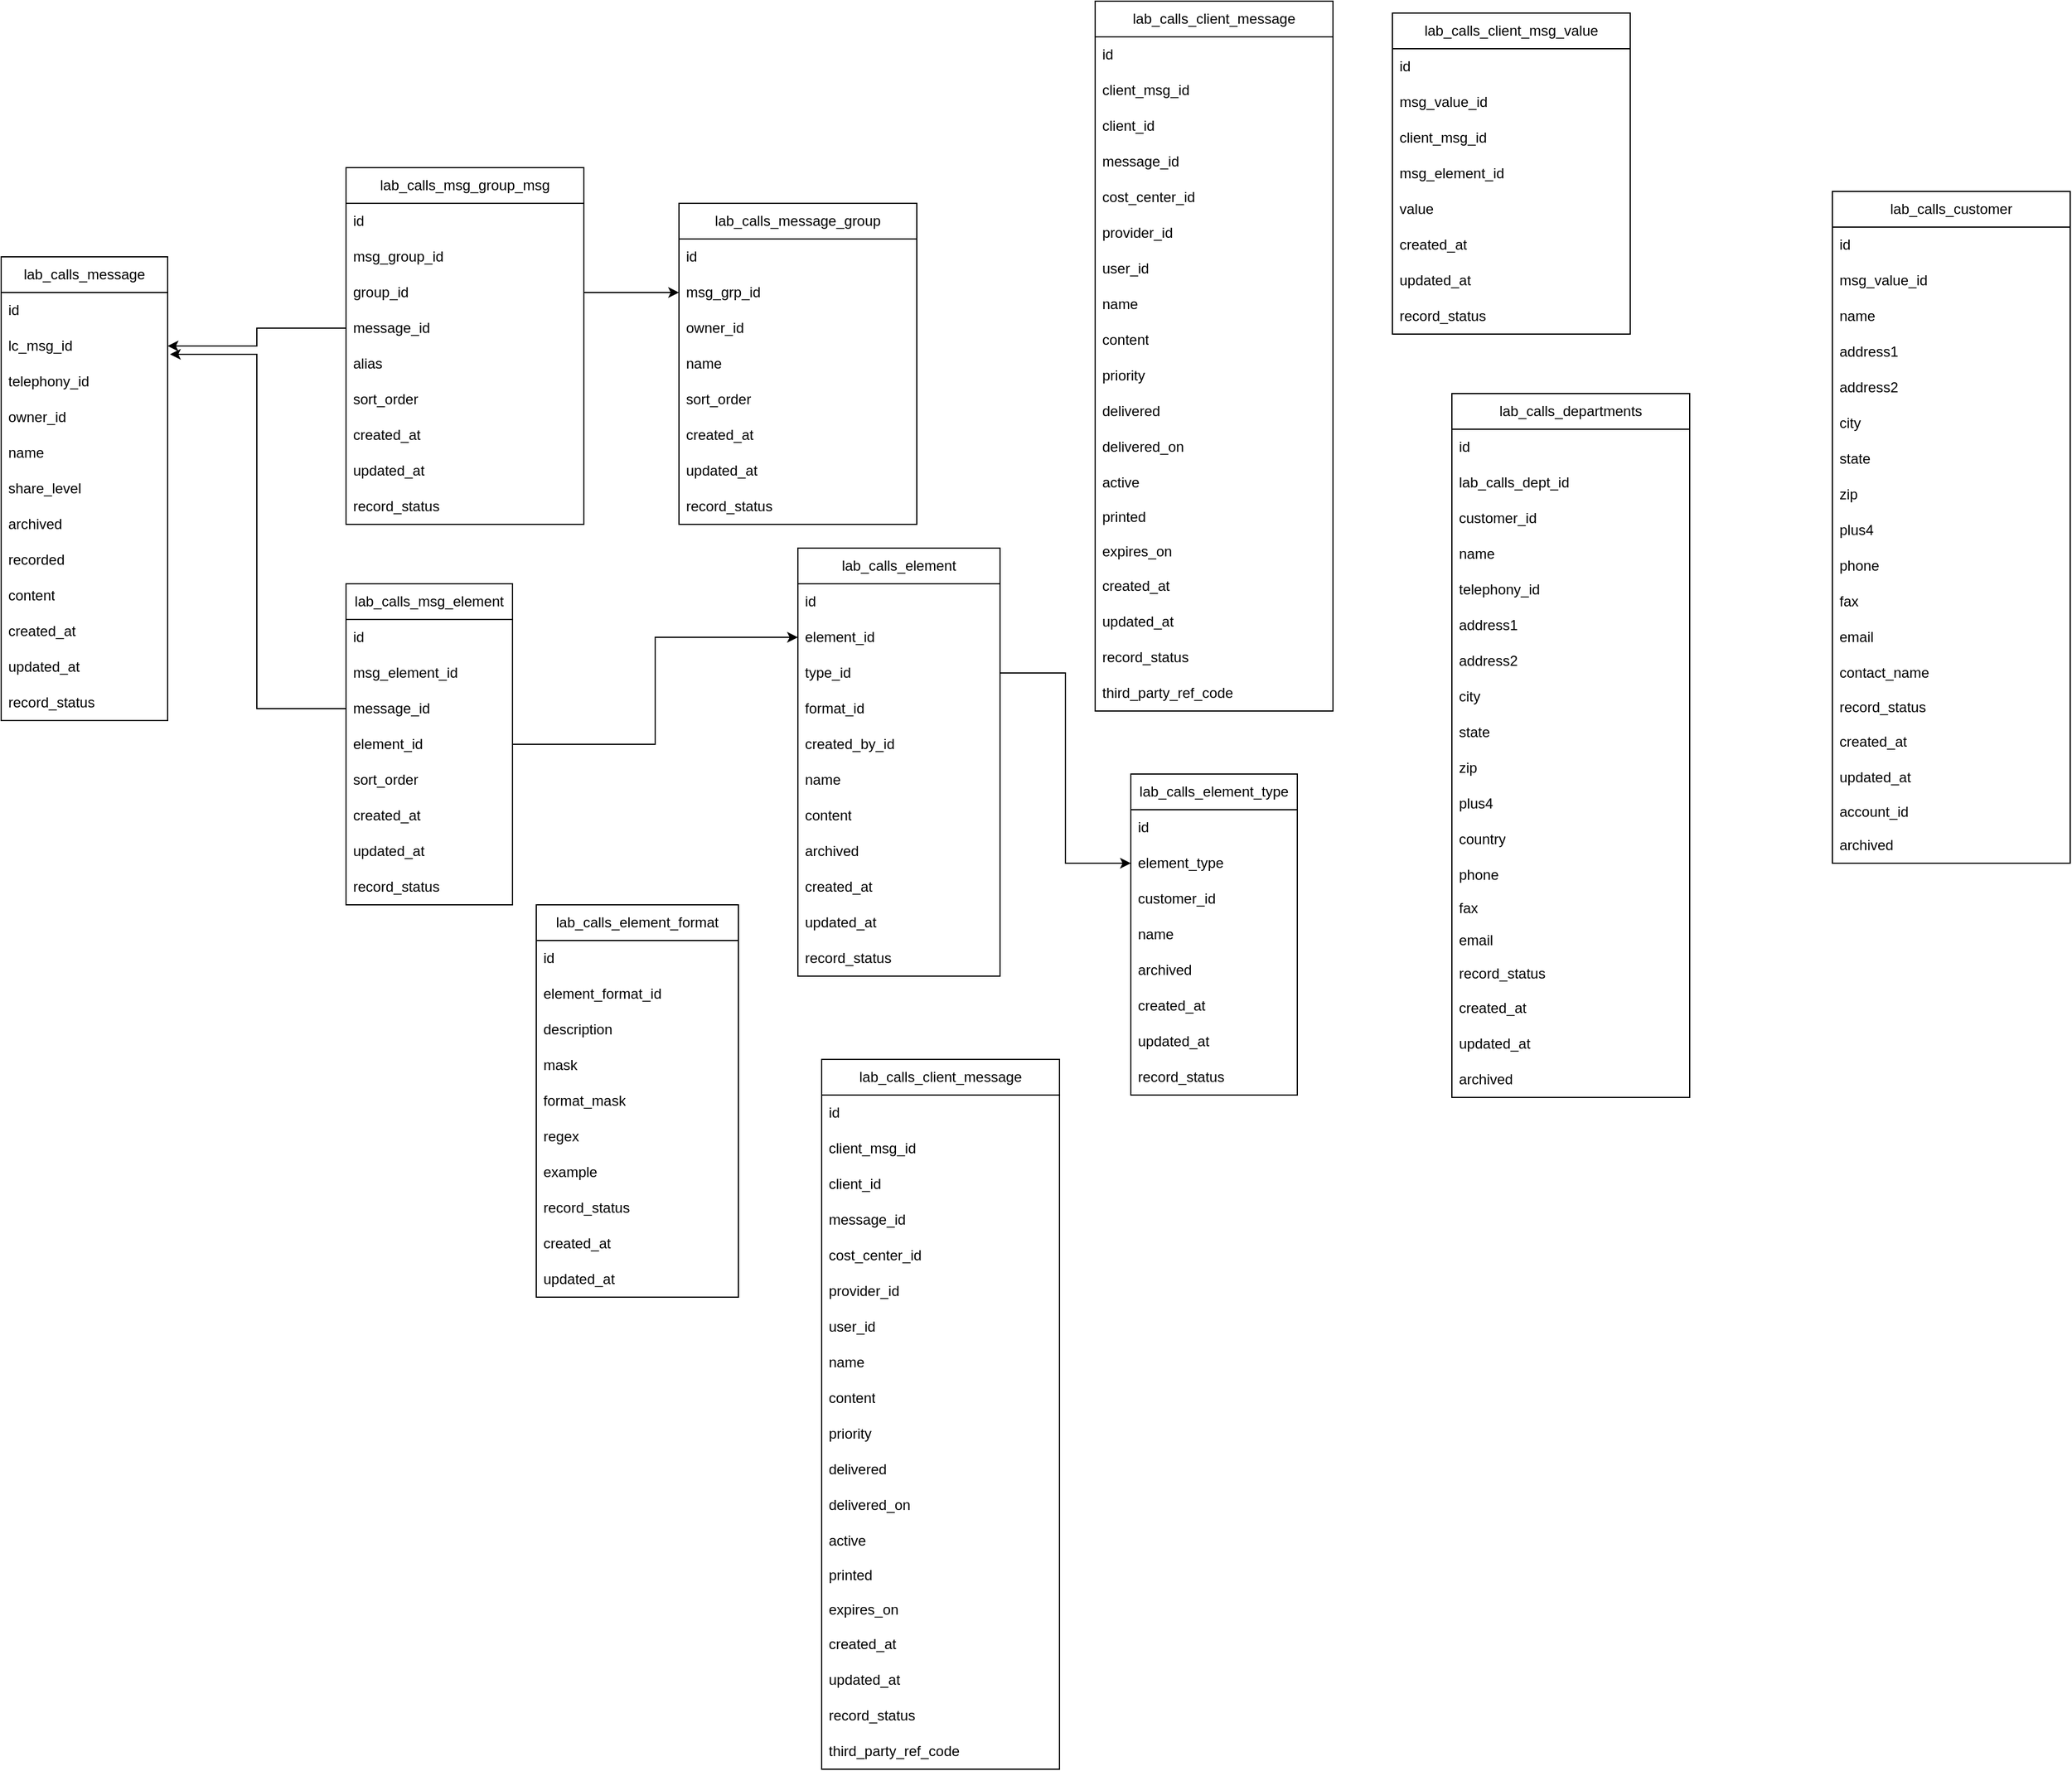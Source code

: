<mxfile version="21.6.5" type="github">
  <diagram name="Page-1" id="hsmpc0lKsztuWJvsMv_W">
    <mxGraphModel dx="1694" dy="2030" grid="1" gridSize="10" guides="1" tooltips="1" connect="1" arrows="1" fold="1" page="1" pageScale="1" pageWidth="827" pageHeight="1169" math="0" shadow="0">
      <root>
        <mxCell id="0" />
        <mxCell id="1" parent="0" />
        <mxCell id="Vf7Zd-dQHtkDnwMWHIAe-5" value="lab_calls_message" style="swimlane;fontStyle=0;childLayout=stackLayout;horizontal=1;startSize=30;horizontalStack=0;resizeParent=1;resizeParentMax=0;resizeLast=0;collapsible=1;marginBottom=0;whiteSpace=wrap;html=1;" parent="1" vertex="1">
          <mxGeometry x="10" y="-215" width="140" height="390" as="geometry" />
        </mxCell>
        <mxCell id="Vf7Zd-dQHtkDnwMWHIAe-6" value="id" style="text;strokeColor=none;fillColor=none;align=left;verticalAlign=middle;spacingLeft=4;spacingRight=4;overflow=hidden;points=[[0,0.5],[1,0.5]];portConstraint=eastwest;rotatable=0;whiteSpace=wrap;html=1;" parent="Vf7Zd-dQHtkDnwMWHIAe-5" vertex="1">
          <mxGeometry y="30" width="140" height="30" as="geometry" />
        </mxCell>
        <mxCell id="Vf7Zd-dQHtkDnwMWHIAe-7" value="lc_msg_id" style="text;strokeColor=none;fillColor=none;align=left;verticalAlign=middle;spacingLeft=4;spacingRight=4;overflow=hidden;points=[[0,0.5],[1,0.5]];portConstraint=eastwest;rotatable=0;whiteSpace=wrap;html=1;" parent="Vf7Zd-dQHtkDnwMWHIAe-5" vertex="1">
          <mxGeometry y="60" width="140" height="30" as="geometry" />
        </mxCell>
        <mxCell id="Vf7Zd-dQHtkDnwMWHIAe-8" value="telephony_id" style="text;strokeColor=none;fillColor=none;align=left;verticalAlign=middle;spacingLeft=4;spacingRight=4;overflow=hidden;points=[[0,0.5],[1,0.5]];portConstraint=eastwest;rotatable=0;whiteSpace=wrap;html=1;" parent="Vf7Zd-dQHtkDnwMWHIAe-5" vertex="1">
          <mxGeometry y="90" width="140" height="30" as="geometry" />
        </mxCell>
        <mxCell id="Vf7Zd-dQHtkDnwMWHIAe-9" value="owner_id" style="text;strokeColor=none;fillColor=none;align=left;verticalAlign=middle;spacingLeft=4;spacingRight=4;overflow=hidden;points=[[0,0.5],[1,0.5]];portConstraint=eastwest;rotatable=0;whiteSpace=wrap;html=1;" parent="Vf7Zd-dQHtkDnwMWHIAe-5" vertex="1">
          <mxGeometry y="120" width="140" height="30" as="geometry" />
        </mxCell>
        <mxCell id="Vf7Zd-dQHtkDnwMWHIAe-10" value="name" style="text;strokeColor=none;fillColor=none;align=left;verticalAlign=middle;spacingLeft=4;spacingRight=4;overflow=hidden;points=[[0,0.5],[1,0.5]];portConstraint=eastwest;rotatable=0;whiteSpace=wrap;html=1;" parent="Vf7Zd-dQHtkDnwMWHIAe-5" vertex="1">
          <mxGeometry y="150" width="140" height="30" as="geometry" />
        </mxCell>
        <mxCell id="Vf7Zd-dQHtkDnwMWHIAe-11" value="share_level" style="text;strokeColor=none;fillColor=none;align=left;verticalAlign=middle;spacingLeft=4;spacingRight=4;overflow=hidden;points=[[0,0.5],[1,0.5]];portConstraint=eastwest;rotatable=0;whiteSpace=wrap;html=1;" parent="Vf7Zd-dQHtkDnwMWHIAe-5" vertex="1">
          <mxGeometry y="180" width="140" height="30" as="geometry" />
        </mxCell>
        <mxCell id="Vf7Zd-dQHtkDnwMWHIAe-19" value="archived" style="text;strokeColor=none;fillColor=none;align=left;verticalAlign=middle;spacingLeft=4;spacingRight=4;overflow=hidden;points=[[0,0.5],[1,0.5]];portConstraint=eastwest;rotatable=0;whiteSpace=wrap;html=1;" parent="Vf7Zd-dQHtkDnwMWHIAe-5" vertex="1">
          <mxGeometry y="210" width="140" height="30" as="geometry" />
        </mxCell>
        <mxCell id="Vf7Zd-dQHtkDnwMWHIAe-20" value="recorded" style="text;strokeColor=none;fillColor=none;align=left;verticalAlign=middle;spacingLeft=4;spacingRight=4;overflow=hidden;points=[[0,0.5],[1,0.5]];portConstraint=eastwest;rotatable=0;whiteSpace=wrap;html=1;" parent="Vf7Zd-dQHtkDnwMWHIAe-5" vertex="1">
          <mxGeometry y="240" width="140" height="30" as="geometry" />
        </mxCell>
        <mxCell id="Vf7Zd-dQHtkDnwMWHIAe-30" value="content" style="text;strokeColor=none;fillColor=none;align=left;verticalAlign=middle;spacingLeft=4;spacingRight=4;overflow=hidden;points=[[0,0.5],[1,0.5]];portConstraint=eastwest;rotatable=0;whiteSpace=wrap;html=1;" parent="Vf7Zd-dQHtkDnwMWHIAe-5" vertex="1">
          <mxGeometry y="270" width="140" height="30" as="geometry" />
        </mxCell>
        <mxCell id="Vf7Zd-dQHtkDnwMWHIAe-41" value="created_at" style="text;strokeColor=none;fillColor=none;align=left;verticalAlign=middle;spacingLeft=4;spacingRight=4;overflow=hidden;points=[[0,0.5],[1,0.5]];portConstraint=eastwest;rotatable=0;whiteSpace=wrap;html=1;" parent="Vf7Zd-dQHtkDnwMWHIAe-5" vertex="1">
          <mxGeometry y="300" width="140" height="30" as="geometry" />
        </mxCell>
        <mxCell id="Vf7Zd-dQHtkDnwMWHIAe-42" value="updated_at" style="text;strokeColor=none;fillColor=none;align=left;verticalAlign=middle;spacingLeft=4;spacingRight=4;overflow=hidden;points=[[0,0.5],[1,0.5]];portConstraint=eastwest;rotatable=0;whiteSpace=wrap;html=1;" parent="Vf7Zd-dQHtkDnwMWHIAe-5" vertex="1">
          <mxGeometry y="330" width="140" height="30" as="geometry" />
        </mxCell>
        <mxCell id="Vf7Zd-dQHtkDnwMWHIAe-43" value="record_status" style="text;strokeColor=none;fillColor=none;align=left;verticalAlign=middle;spacingLeft=4;spacingRight=4;overflow=hidden;points=[[0,0.5],[1,0.5]];portConstraint=eastwest;rotatable=0;whiteSpace=wrap;html=1;" parent="Vf7Zd-dQHtkDnwMWHIAe-5" vertex="1">
          <mxGeometry y="360" width="140" height="30" as="geometry" />
        </mxCell>
        <mxCell id="Vf7Zd-dQHtkDnwMWHIAe-44" value="lab_calls_msg_element" style="swimlane;fontStyle=0;childLayout=stackLayout;horizontal=1;startSize=30;horizontalStack=0;resizeParent=1;resizeParentMax=0;resizeLast=0;collapsible=1;marginBottom=0;whiteSpace=wrap;html=1;" parent="1" vertex="1">
          <mxGeometry x="300" y="60" width="140" height="270" as="geometry" />
        </mxCell>
        <mxCell id="Vf7Zd-dQHtkDnwMWHIAe-45" value="id" style="text;strokeColor=none;fillColor=none;align=left;verticalAlign=middle;spacingLeft=4;spacingRight=4;overflow=hidden;points=[[0,0.5],[1,0.5]];portConstraint=eastwest;rotatable=0;whiteSpace=wrap;html=1;" parent="Vf7Zd-dQHtkDnwMWHIAe-44" vertex="1">
          <mxGeometry y="30" width="140" height="30" as="geometry" />
        </mxCell>
        <mxCell id="Vf7Zd-dQHtkDnwMWHIAe-46" value="msg_element_id" style="text;strokeColor=none;fillColor=none;align=left;verticalAlign=middle;spacingLeft=4;spacingRight=4;overflow=hidden;points=[[0,0.5],[1,0.5]];portConstraint=eastwest;rotatable=0;whiteSpace=wrap;html=1;" parent="Vf7Zd-dQHtkDnwMWHIAe-44" vertex="1">
          <mxGeometry y="60" width="140" height="30" as="geometry" />
        </mxCell>
        <mxCell id="Vf7Zd-dQHtkDnwMWHIAe-47" value="message_id" style="text;strokeColor=none;fillColor=none;align=left;verticalAlign=middle;spacingLeft=4;spacingRight=4;overflow=hidden;points=[[0,0.5],[1,0.5]];portConstraint=eastwest;rotatable=0;whiteSpace=wrap;html=1;" parent="Vf7Zd-dQHtkDnwMWHIAe-44" vertex="1">
          <mxGeometry y="90" width="140" height="30" as="geometry" />
        </mxCell>
        <mxCell id="Vf7Zd-dQHtkDnwMWHIAe-48" value="element_id" style="text;strokeColor=none;fillColor=none;align=left;verticalAlign=middle;spacingLeft=4;spacingRight=4;overflow=hidden;points=[[0,0.5],[1,0.5]];portConstraint=eastwest;rotatable=0;whiteSpace=wrap;html=1;" parent="Vf7Zd-dQHtkDnwMWHIAe-44" vertex="1">
          <mxGeometry y="120" width="140" height="30" as="geometry" />
        </mxCell>
        <mxCell id="Vf7Zd-dQHtkDnwMWHIAe-49" value="sort_order" style="text;strokeColor=none;fillColor=none;align=left;verticalAlign=middle;spacingLeft=4;spacingRight=4;overflow=hidden;points=[[0,0.5],[1,0.5]];portConstraint=eastwest;rotatable=0;whiteSpace=wrap;html=1;" parent="Vf7Zd-dQHtkDnwMWHIAe-44" vertex="1">
          <mxGeometry y="150" width="140" height="30" as="geometry" />
        </mxCell>
        <mxCell id="Vf7Zd-dQHtkDnwMWHIAe-54" value="created_at" style="text;strokeColor=none;fillColor=none;align=left;verticalAlign=middle;spacingLeft=4;spacingRight=4;overflow=hidden;points=[[0,0.5],[1,0.5]];portConstraint=eastwest;rotatable=0;whiteSpace=wrap;html=1;" parent="Vf7Zd-dQHtkDnwMWHIAe-44" vertex="1">
          <mxGeometry y="180" width="140" height="30" as="geometry" />
        </mxCell>
        <mxCell id="Vf7Zd-dQHtkDnwMWHIAe-55" value="updated_at" style="text;strokeColor=none;fillColor=none;align=left;verticalAlign=middle;spacingLeft=4;spacingRight=4;overflow=hidden;points=[[0,0.5],[1,0.5]];portConstraint=eastwest;rotatable=0;whiteSpace=wrap;html=1;" parent="Vf7Zd-dQHtkDnwMWHIAe-44" vertex="1">
          <mxGeometry y="210" width="140" height="30" as="geometry" />
        </mxCell>
        <mxCell id="Vf7Zd-dQHtkDnwMWHIAe-56" value="record_status" style="text;strokeColor=none;fillColor=none;align=left;verticalAlign=middle;spacingLeft=4;spacingRight=4;overflow=hidden;points=[[0,0.5],[1,0.5]];portConstraint=eastwest;rotatable=0;whiteSpace=wrap;html=1;" parent="Vf7Zd-dQHtkDnwMWHIAe-44" vertex="1">
          <mxGeometry y="240" width="140" height="30" as="geometry" />
        </mxCell>
        <mxCell id="Vf7Zd-dQHtkDnwMWHIAe-57" value="lab_calls_element" style="swimlane;fontStyle=0;childLayout=stackLayout;horizontal=1;startSize=30;horizontalStack=0;resizeParent=1;resizeParentMax=0;resizeLast=0;collapsible=1;marginBottom=0;whiteSpace=wrap;html=1;" parent="1" vertex="1">
          <mxGeometry x="680" y="30" width="170" height="360" as="geometry" />
        </mxCell>
        <mxCell id="Vf7Zd-dQHtkDnwMWHIAe-58" value="id" style="text;strokeColor=none;fillColor=none;align=left;verticalAlign=middle;spacingLeft=4;spacingRight=4;overflow=hidden;points=[[0,0.5],[1,0.5]];portConstraint=eastwest;rotatable=0;whiteSpace=wrap;html=1;" parent="Vf7Zd-dQHtkDnwMWHIAe-57" vertex="1">
          <mxGeometry y="30" width="170" height="30" as="geometry" />
        </mxCell>
        <mxCell id="Vf7Zd-dQHtkDnwMWHIAe-59" value="element_id" style="text;strokeColor=none;fillColor=none;align=left;verticalAlign=middle;spacingLeft=4;spacingRight=4;overflow=hidden;points=[[0,0.5],[1,0.5]];portConstraint=eastwest;rotatable=0;whiteSpace=wrap;html=1;" parent="Vf7Zd-dQHtkDnwMWHIAe-57" vertex="1">
          <mxGeometry y="60" width="170" height="30" as="geometry" />
        </mxCell>
        <mxCell id="Vf7Zd-dQHtkDnwMWHIAe-60" value="type_id" style="text;strokeColor=none;fillColor=none;align=left;verticalAlign=middle;spacingLeft=4;spacingRight=4;overflow=hidden;points=[[0,0.5],[1,0.5]];portConstraint=eastwest;rotatable=0;whiteSpace=wrap;html=1;" parent="Vf7Zd-dQHtkDnwMWHIAe-57" vertex="1">
          <mxGeometry y="90" width="170" height="30" as="geometry" />
        </mxCell>
        <mxCell id="Vf7Zd-dQHtkDnwMWHIAe-61" value="format_id" style="text;strokeColor=none;fillColor=none;align=left;verticalAlign=middle;spacingLeft=4;spacingRight=4;overflow=hidden;points=[[0,0.5],[1,0.5]];portConstraint=eastwest;rotatable=0;whiteSpace=wrap;html=1;" parent="Vf7Zd-dQHtkDnwMWHIAe-57" vertex="1">
          <mxGeometry y="120" width="170" height="30" as="geometry" />
        </mxCell>
        <mxCell id="Vf7Zd-dQHtkDnwMWHIAe-62" value="created_by_id" style="text;strokeColor=none;fillColor=none;align=left;verticalAlign=middle;spacingLeft=4;spacingRight=4;overflow=hidden;points=[[0,0.5],[1,0.5]];portConstraint=eastwest;rotatable=0;whiteSpace=wrap;html=1;" parent="Vf7Zd-dQHtkDnwMWHIAe-57" vertex="1">
          <mxGeometry y="150" width="170" height="30" as="geometry" />
        </mxCell>
        <mxCell id="Vf7Zd-dQHtkDnwMWHIAe-63" value="name" style="text;strokeColor=none;fillColor=none;align=left;verticalAlign=middle;spacingLeft=4;spacingRight=4;overflow=hidden;points=[[0,0.5],[1,0.5]];portConstraint=eastwest;rotatable=0;whiteSpace=wrap;html=1;" parent="Vf7Zd-dQHtkDnwMWHIAe-57" vertex="1">
          <mxGeometry y="180" width="170" height="30" as="geometry" />
        </mxCell>
        <mxCell id="Vf7Zd-dQHtkDnwMWHIAe-66" value="content" style="text;strokeColor=none;fillColor=none;align=left;verticalAlign=middle;spacingLeft=4;spacingRight=4;overflow=hidden;points=[[0,0.5],[1,0.5]];portConstraint=eastwest;rotatable=0;whiteSpace=wrap;html=1;" parent="Vf7Zd-dQHtkDnwMWHIAe-57" vertex="1">
          <mxGeometry y="210" width="170" height="30" as="geometry" />
        </mxCell>
        <mxCell id="Vf7Zd-dQHtkDnwMWHIAe-71" value="archived" style="text;strokeColor=none;fillColor=none;align=left;verticalAlign=middle;spacingLeft=4;spacingRight=4;overflow=hidden;points=[[0,0.5],[1,0.5]];portConstraint=eastwest;rotatable=0;whiteSpace=wrap;html=1;" parent="Vf7Zd-dQHtkDnwMWHIAe-57" vertex="1">
          <mxGeometry y="240" width="170" height="30" as="geometry" />
        </mxCell>
        <mxCell id="Vf7Zd-dQHtkDnwMWHIAe-67" value="created_at" style="text;strokeColor=none;fillColor=none;align=left;verticalAlign=middle;spacingLeft=4;spacingRight=4;overflow=hidden;points=[[0,0.5],[1,0.5]];portConstraint=eastwest;rotatable=0;whiteSpace=wrap;html=1;" parent="Vf7Zd-dQHtkDnwMWHIAe-57" vertex="1">
          <mxGeometry y="270" width="170" height="30" as="geometry" />
        </mxCell>
        <mxCell id="Vf7Zd-dQHtkDnwMWHIAe-68" value="updated_at" style="text;strokeColor=none;fillColor=none;align=left;verticalAlign=middle;spacingLeft=4;spacingRight=4;overflow=hidden;points=[[0,0.5],[1,0.5]];portConstraint=eastwest;rotatable=0;whiteSpace=wrap;html=1;" parent="Vf7Zd-dQHtkDnwMWHIAe-57" vertex="1">
          <mxGeometry y="300" width="170" height="30" as="geometry" />
        </mxCell>
        <mxCell id="Vf7Zd-dQHtkDnwMWHIAe-69" value="record_status" style="text;strokeColor=none;fillColor=none;align=left;verticalAlign=middle;spacingLeft=4;spacingRight=4;overflow=hidden;points=[[0,0.5],[1,0.5]];portConstraint=eastwest;rotatable=0;whiteSpace=wrap;html=1;" parent="Vf7Zd-dQHtkDnwMWHIAe-57" vertex="1">
          <mxGeometry y="330" width="170" height="30" as="geometry" />
        </mxCell>
        <mxCell id="Vf7Zd-dQHtkDnwMWHIAe-72" value="lab_calls_message_group" style="swimlane;fontStyle=0;childLayout=stackLayout;horizontal=1;startSize=30;horizontalStack=0;resizeParent=1;resizeParentMax=0;resizeLast=0;collapsible=1;marginBottom=0;whiteSpace=wrap;html=1;" parent="1" vertex="1">
          <mxGeometry x="580" y="-260" width="200" height="270" as="geometry" />
        </mxCell>
        <mxCell id="Vf7Zd-dQHtkDnwMWHIAe-73" value="id" style="text;strokeColor=none;fillColor=none;align=left;verticalAlign=middle;spacingLeft=4;spacingRight=4;overflow=hidden;points=[[0,0.5],[1,0.5]];portConstraint=eastwest;rotatable=0;whiteSpace=wrap;html=1;" parent="Vf7Zd-dQHtkDnwMWHIAe-72" vertex="1">
          <mxGeometry y="30" width="200" height="30" as="geometry" />
        </mxCell>
        <mxCell id="Vf7Zd-dQHtkDnwMWHIAe-74" value="msg_grp_id" style="text;strokeColor=none;fillColor=none;align=left;verticalAlign=middle;spacingLeft=4;spacingRight=4;overflow=hidden;points=[[0,0.5],[1,0.5]];portConstraint=eastwest;rotatable=0;whiteSpace=wrap;html=1;" parent="Vf7Zd-dQHtkDnwMWHIAe-72" vertex="1">
          <mxGeometry y="60" width="200" height="30" as="geometry" />
        </mxCell>
        <mxCell id="Vf7Zd-dQHtkDnwMWHIAe-75" value="owner_id" style="text;strokeColor=none;fillColor=none;align=left;verticalAlign=middle;spacingLeft=4;spacingRight=4;overflow=hidden;points=[[0,0.5],[1,0.5]];portConstraint=eastwest;rotatable=0;whiteSpace=wrap;html=1;" parent="Vf7Zd-dQHtkDnwMWHIAe-72" vertex="1">
          <mxGeometry y="90" width="200" height="30" as="geometry" />
        </mxCell>
        <mxCell id="Vf7Zd-dQHtkDnwMWHIAe-76" value="name" style="text;strokeColor=none;fillColor=none;align=left;verticalAlign=middle;spacingLeft=4;spacingRight=4;overflow=hidden;points=[[0,0.5],[1,0.5]];portConstraint=eastwest;rotatable=0;whiteSpace=wrap;html=1;" parent="Vf7Zd-dQHtkDnwMWHIAe-72" vertex="1">
          <mxGeometry y="120" width="200" height="30" as="geometry" />
        </mxCell>
        <mxCell id="Vf7Zd-dQHtkDnwMWHIAe-77" value="sort_order" style="text;strokeColor=none;fillColor=none;align=left;verticalAlign=middle;spacingLeft=4;spacingRight=4;overflow=hidden;points=[[0,0.5],[1,0.5]];portConstraint=eastwest;rotatable=0;whiteSpace=wrap;html=1;" parent="Vf7Zd-dQHtkDnwMWHIAe-72" vertex="1">
          <mxGeometry y="150" width="200" height="30" as="geometry" />
        </mxCell>
        <mxCell id="Vf7Zd-dQHtkDnwMWHIAe-78" value="created_at" style="text;strokeColor=none;fillColor=none;align=left;verticalAlign=middle;spacingLeft=4;spacingRight=4;overflow=hidden;points=[[0,0.5],[1,0.5]];portConstraint=eastwest;rotatable=0;whiteSpace=wrap;html=1;" parent="Vf7Zd-dQHtkDnwMWHIAe-72" vertex="1">
          <mxGeometry y="180" width="200" height="30" as="geometry" />
        </mxCell>
        <mxCell id="Vf7Zd-dQHtkDnwMWHIAe-79" value="updated_at" style="text;strokeColor=none;fillColor=none;align=left;verticalAlign=middle;spacingLeft=4;spacingRight=4;overflow=hidden;points=[[0,0.5],[1,0.5]];portConstraint=eastwest;rotatable=0;whiteSpace=wrap;html=1;" parent="Vf7Zd-dQHtkDnwMWHIAe-72" vertex="1">
          <mxGeometry y="210" width="200" height="30" as="geometry" />
        </mxCell>
        <mxCell id="Vf7Zd-dQHtkDnwMWHIAe-80" value="record_status" style="text;strokeColor=none;fillColor=none;align=left;verticalAlign=middle;spacingLeft=4;spacingRight=4;overflow=hidden;points=[[0,0.5],[1,0.5]];portConstraint=eastwest;rotatable=0;whiteSpace=wrap;html=1;" parent="Vf7Zd-dQHtkDnwMWHIAe-72" vertex="1">
          <mxGeometry y="240" width="200" height="30" as="geometry" />
        </mxCell>
        <mxCell id="Vf7Zd-dQHtkDnwMWHIAe-81" value="&lt;div&gt;lab_calls_msg_group_msg&lt;/div&gt;" style="swimlane;fontStyle=0;childLayout=stackLayout;horizontal=1;startSize=30;horizontalStack=0;resizeParent=1;resizeParentMax=0;resizeLast=0;collapsible=1;marginBottom=0;whiteSpace=wrap;html=1;" parent="1" vertex="1">
          <mxGeometry x="300" y="-290" width="200" height="300" as="geometry" />
        </mxCell>
        <mxCell id="Vf7Zd-dQHtkDnwMWHIAe-82" value="id" style="text;strokeColor=none;fillColor=none;align=left;verticalAlign=middle;spacingLeft=4;spacingRight=4;overflow=hidden;points=[[0,0.5],[1,0.5]];portConstraint=eastwest;rotatable=0;whiteSpace=wrap;html=1;" parent="Vf7Zd-dQHtkDnwMWHIAe-81" vertex="1">
          <mxGeometry y="30" width="200" height="30" as="geometry" />
        </mxCell>
        <mxCell id="Vf7Zd-dQHtkDnwMWHIAe-83" value="msg_group_id" style="text;strokeColor=none;fillColor=none;align=left;verticalAlign=middle;spacingLeft=4;spacingRight=4;overflow=hidden;points=[[0,0.5],[1,0.5]];portConstraint=eastwest;rotatable=0;whiteSpace=wrap;html=1;" parent="Vf7Zd-dQHtkDnwMWHIAe-81" vertex="1">
          <mxGeometry y="60" width="200" height="30" as="geometry" />
        </mxCell>
        <mxCell id="Vf7Zd-dQHtkDnwMWHIAe-84" value="group_id" style="text;strokeColor=none;fillColor=none;align=left;verticalAlign=middle;spacingLeft=4;spacingRight=4;overflow=hidden;points=[[0,0.5],[1,0.5]];portConstraint=eastwest;rotatable=0;whiteSpace=wrap;html=1;" parent="Vf7Zd-dQHtkDnwMWHIAe-81" vertex="1">
          <mxGeometry y="90" width="200" height="30" as="geometry" />
        </mxCell>
        <mxCell id="Vf7Zd-dQHtkDnwMWHIAe-85" value="message_id" style="text;strokeColor=none;fillColor=none;align=left;verticalAlign=middle;spacingLeft=4;spacingRight=4;overflow=hidden;points=[[0,0.5],[1,0.5]];portConstraint=eastwest;rotatable=0;whiteSpace=wrap;html=1;" parent="Vf7Zd-dQHtkDnwMWHIAe-81" vertex="1">
          <mxGeometry y="120" width="200" height="30" as="geometry" />
        </mxCell>
        <mxCell id="Vf7Zd-dQHtkDnwMWHIAe-86" value="alias" style="text;strokeColor=none;fillColor=none;align=left;verticalAlign=middle;spacingLeft=4;spacingRight=4;overflow=hidden;points=[[0,0.5],[1,0.5]];portConstraint=eastwest;rotatable=0;whiteSpace=wrap;html=1;" parent="Vf7Zd-dQHtkDnwMWHIAe-81" vertex="1">
          <mxGeometry y="150" width="200" height="30" as="geometry" />
        </mxCell>
        <mxCell id="Vf7Zd-dQHtkDnwMWHIAe-90" value="sort_order" style="text;strokeColor=none;fillColor=none;align=left;verticalAlign=middle;spacingLeft=4;spacingRight=4;overflow=hidden;points=[[0,0.5],[1,0.5]];portConstraint=eastwest;rotatable=0;whiteSpace=wrap;html=1;" parent="Vf7Zd-dQHtkDnwMWHIAe-81" vertex="1">
          <mxGeometry y="180" width="200" height="30" as="geometry" />
        </mxCell>
        <mxCell id="Vf7Zd-dQHtkDnwMWHIAe-87" value="created_at" style="text;strokeColor=none;fillColor=none;align=left;verticalAlign=middle;spacingLeft=4;spacingRight=4;overflow=hidden;points=[[0,0.5],[1,0.5]];portConstraint=eastwest;rotatable=0;whiteSpace=wrap;html=1;" parent="Vf7Zd-dQHtkDnwMWHIAe-81" vertex="1">
          <mxGeometry y="210" width="200" height="30" as="geometry" />
        </mxCell>
        <mxCell id="Vf7Zd-dQHtkDnwMWHIAe-88" value="updated_at" style="text;strokeColor=none;fillColor=none;align=left;verticalAlign=middle;spacingLeft=4;spacingRight=4;overflow=hidden;points=[[0,0.5],[1,0.5]];portConstraint=eastwest;rotatable=0;whiteSpace=wrap;html=1;" parent="Vf7Zd-dQHtkDnwMWHIAe-81" vertex="1">
          <mxGeometry y="240" width="200" height="30" as="geometry" />
        </mxCell>
        <mxCell id="Vf7Zd-dQHtkDnwMWHIAe-89" value="record_status" style="text;strokeColor=none;fillColor=none;align=left;verticalAlign=middle;spacingLeft=4;spacingRight=4;overflow=hidden;points=[[0,0.5],[1,0.5]];portConstraint=eastwest;rotatable=0;whiteSpace=wrap;html=1;" parent="Vf7Zd-dQHtkDnwMWHIAe-81" vertex="1">
          <mxGeometry y="270" width="200" height="30" as="geometry" />
        </mxCell>
        <mxCell id="Vf7Zd-dQHtkDnwMWHIAe-100" style="edgeStyle=orthogonalEdgeStyle;rounded=0;orthogonalLoop=1;jettySize=auto;html=1;exitX=0;exitY=0.5;exitDx=0;exitDy=0;entryX=1;entryY=0.5;entryDx=0;entryDy=0;" parent="1" source="Vf7Zd-dQHtkDnwMWHIAe-85" target="Vf7Zd-dQHtkDnwMWHIAe-7" edge="1">
          <mxGeometry relative="1" as="geometry" />
        </mxCell>
        <mxCell id="Vf7Zd-dQHtkDnwMWHIAe-103" style="edgeStyle=orthogonalEdgeStyle;rounded=0;orthogonalLoop=1;jettySize=auto;html=1;entryX=1.014;entryY=0.733;entryDx=0;entryDy=0;entryPerimeter=0;" parent="1" source="Vf7Zd-dQHtkDnwMWHIAe-47" target="Vf7Zd-dQHtkDnwMWHIAe-7" edge="1">
          <mxGeometry relative="1" as="geometry" />
        </mxCell>
        <mxCell id="Vf7Zd-dQHtkDnwMWHIAe-104" style="edgeStyle=orthogonalEdgeStyle;rounded=0;orthogonalLoop=1;jettySize=auto;html=1;entryX=0;entryY=0.5;entryDx=0;entryDy=0;" parent="1" source="Vf7Zd-dQHtkDnwMWHIAe-48" target="Vf7Zd-dQHtkDnwMWHIAe-59" edge="1">
          <mxGeometry relative="1" as="geometry" />
        </mxCell>
        <mxCell id="Vf7Zd-dQHtkDnwMWHIAe-106" style="edgeStyle=orthogonalEdgeStyle;rounded=0;orthogonalLoop=1;jettySize=auto;html=1;exitX=1;exitY=0.5;exitDx=0;exitDy=0;entryX=0;entryY=0.5;entryDx=0;entryDy=0;" parent="1" source="Vf7Zd-dQHtkDnwMWHIAe-84" target="Vf7Zd-dQHtkDnwMWHIAe-74" edge="1">
          <mxGeometry relative="1" as="geometry" />
        </mxCell>
        <mxCell id="Vf7Zd-dQHtkDnwMWHIAe-107" value="lab_calls_element_type" style="swimlane;fontStyle=0;childLayout=stackLayout;horizontal=1;startSize=30;horizontalStack=0;resizeParent=1;resizeParentMax=0;resizeLast=0;collapsible=1;marginBottom=0;whiteSpace=wrap;html=1;" parent="1" vertex="1">
          <mxGeometry x="960" y="220" width="140" height="270" as="geometry" />
        </mxCell>
        <mxCell id="Vf7Zd-dQHtkDnwMWHIAe-108" value="id" style="text;strokeColor=none;fillColor=none;align=left;verticalAlign=middle;spacingLeft=4;spacingRight=4;overflow=hidden;points=[[0,0.5],[1,0.5]];portConstraint=eastwest;rotatable=0;whiteSpace=wrap;html=1;" parent="Vf7Zd-dQHtkDnwMWHIAe-107" vertex="1">
          <mxGeometry y="30" width="140" height="30" as="geometry" />
        </mxCell>
        <mxCell id="Vf7Zd-dQHtkDnwMWHIAe-109" value="&lt;div&gt;element_type&lt;/div&gt;" style="text;strokeColor=none;fillColor=none;align=left;verticalAlign=middle;spacingLeft=4;spacingRight=4;overflow=hidden;points=[[0,0.5],[1,0.5]];portConstraint=eastwest;rotatable=0;whiteSpace=wrap;html=1;" parent="Vf7Zd-dQHtkDnwMWHIAe-107" vertex="1">
          <mxGeometry y="60" width="140" height="30" as="geometry" />
        </mxCell>
        <mxCell id="Vf7Zd-dQHtkDnwMWHIAe-110" value="customer_id" style="text;strokeColor=none;fillColor=none;align=left;verticalAlign=middle;spacingLeft=4;spacingRight=4;overflow=hidden;points=[[0,0.5],[1,0.5]];portConstraint=eastwest;rotatable=0;whiteSpace=wrap;html=1;" parent="Vf7Zd-dQHtkDnwMWHIAe-107" vertex="1">
          <mxGeometry y="90" width="140" height="30" as="geometry" />
        </mxCell>
        <mxCell id="Vf7Zd-dQHtkDnwMWHIAe-111" value="name" style="text;strokeColor=none;fillColor=none;align=left;verticalAlign=middle;spacingLeft=4;spacingRight=4;overflow=hidden;points=[[0,0.5],[1,0.5]];portConstraint=eastwest;rotatable=0;whiteSpace=wrap;html=1;" parent="Vf7Zd-dQHtkDnwMWHIAe-107" vertex="1">
          <mxGeometry y="120" width="140" height="30" as="geometry" />
        </mxCell>
        <mxCell id="Vf7Zd-dQHtkDnwMWHIAe-112" value="archived" style="text;strokeColor=none;fillColor=none;align=left;verticalAlign=middle;spacingLeft=4;spacingRight=4;overflow=hidden;points=[[0,0.5],[1,0.5]];portConstraint=eastwest;rotatable=0;whiteSpace=wrap;html=1;" parent="Vf7Zd-dQHtkDnwMWHIAe-107" vertex="1">
          <mxGeometry y="150" width="140" height="30" as="geometry" />
        </mxCell>
        <mxCell id="Vf7Zd-dQHtkDnwMWHIAe-113" value="created_at" style="text;strokeColor=none;fillColor=none;align=left;verticalAlign=middle;spacingLeft=4;spacingRight=4;overflow=hidden;points=[[0,0.5],[1,0.5]];portConstraint=eastwest;rotatable=0;whiteSpace=wrap;html=1;" parent="Vf7Zd-dQHtkDnwMWHIAe-107" vertex="1">
          <mxGeometry y="180" width="140" height="30" as="geometry" />
        </mxCell>
        <mxCell id="Vf7Zd-dQHtkDnwMWHIAe-114" value="updated_at" style="text;strokeColor=none;fillColor=none;align=left;verticalAlign=middle;spacingLeft=4;spacingRight=4;overflow=hidden;points=[[0,0.5],[1,0.5]];portConstraint=eastwest;rotatable=0;whiteSpace=wrap;html=1;" parent="Vf7Zd-dQHtkDnwMWHIAe-107" vertex="1">
          <mxGeometry y="210" width="140" height="30" as="geometry" />
        </mxCell>
        <mxCell id="Vf7Zd-dQHtkDnwMWHIAe-115" value="record_status" style="text;strokeColor=none;fillColor=none;align=left;verticalAlign=middle;spacingLeft=4;spacingRight=4;overflow=hidden;points=[[0,0.5],[1,0.5]];portConstraint=eastwest;rotatable=0;whiteSpace=wrap;html=1;" parent="Vf7Zd-dQHtkDnwMWHIAe-107" vertex="1">
          <mxGeometry y="240" width="140" height="30" as="geometry" />
        </mxCell>
        <mxCell id="Vf7Zd-dQHtkDnwMWHIAe-117" style="edgeStyle=orthogonalEdgeStyle;rounded=0;orthogonalLoop=1;jettySize=auto;html=1;entryX=0;entryY=0.5;entryDx=0;entryDy=0;" parent="1" source="Vf7Zd-dQHtkDnwMWHIAe-60" target="Vf7Zd-dQHtkDnwMWHIAe-109" edge="1">
          <mxGeometry relative="1" as="geometry" />
        </mxCell>
        <mxCell id="717QsQWMd8ts-e2hGe8L-1" value="lab_calls_client_message" style="swimlane;fontStyle=0;childLayout=stackLayout;horizontal=1;startSize=30;horizontalStack=0;resizeParent=1;resizeParentMax=0;resizeLast=0;collapsible=1;marginBottom=0;whiteSpace=wrap;html=1;" vertex="1" parent="1">
          <mxGeometry x="930" y="-430" width="200" height="597" as="geometry" />
        </mxCell>
        <mxCell id="717QsQWMd8ts-e2hGe8L-2" value="id" style="text;strokeColor=none;fillColor=none;align=left;verticalAlign=middle;spacingLeft=4;spacingRight=4;overflow=hidden;points=[[0,0.5],[1,0.5]];portConstraint=eastwest;rotatable=0;whiteSpace=wrap;html=1;" vertex="1" parent="717QsQWMd8ts-e2hGe8L-1">
          <mxGeometry y="30" width="200" height="30" as="geometry" />
        </mxCell>
        <mxCell id="717QsQWMd8ts-e2hGe8L-3" value="client_msg_id" style="text;strokeColor=none;fillColor=none;align=left;verticalAlign=middle;spacingLeft=4;spacingRight=4;overflow=hidden;points=[[0,0.5],[1,0.5]];portConstraint=eastwest;rotatable=0;whiteSpace=wrap;html=1;" vertex="1" parent="717QsQWMd8ts-e2hGe8L-1">
          <mxGeometry y="60" width="200" height="30" as="geometry" />
        </mxCell>
        <mxCell id="717QsQWMd8ts-e2hGe8L-4" value="client_id" style="text;strokeColor=none;fillColor=none;align=left;verticalAlign=middle;spacingLeft=4;spacingRight=4;overflow=hidden;points=[[0,0.5],[1,0.5]];portConstraint=eastwest;rotatable=0;whiteSpace=wrap;html=1;" vertex="1" parent="717QsQWMd8ts-e2hGe8L-1">
          <mxGeometry y="90" width="200" height="30" as="geometry" />
        </mxCell>
        <mxCell id="717QsQWMd8ts-e2hGe8L-5" value="message_id" style="text;strokeColor=none;fillColor=none;align=left;verticalAlign=middle;spacingLeft=4;spacingRight=4;overflow=hidden;points=[[0,0.5],[1,0.5]];portConstraint=eastwest;rotatable=0;whiteSpace=wrap;html=1;" vertex="1" parent="717QsQWMd8ts-e2hGe8L-1">
          <mxGeometry y="120" width="200" height="30" as="geometry" />
        </mxCell>
        <mxCell id="717QsQWMd8ts-e2hGe8L-6" value="cost_center_id" style="text;strokeColor=none;fillColor=none;align=left;verticalAlign=middle;spacingLeft=4;spacingRight=4;overflow=hidden;points=[[0,0.5],[1,0.5]];portConstraint=eastwest;rotatable=0;whiteSpace=wrap;html=1;" vertex="1" parent="717QsQWMd8ts-e2hGe8L-1">
          <mxGeometry y="150" width="200" height="30" as="geometry" />
        </mxCell>
        <mxCell id="717QsQWMd8ts-e2hGe8L-7" value="&lt;div&gt;provider_id&lt;/div&gt;" style="text;strokeColor=none;fillColor=none;align=left;verticalAlign=middle;spacingLeft=4;spacingRight=4;overflow=hidden;points=[[0,0.5],[1,0.5]];portConstraint=eastwest;rotatable=0;whiteSpace=wrap;html=1;" vertex="1" parent="717QsQWMd8ts-e2hGe8L-1">
          <mxGeometry y="180" width="200" height="30" as="geometry" />
        </mxCell>
        <mxCell id="717QsQWMd8ts-e2hGe8L-8" value="user_id" style="text;strokeColor=none;fillColor=none;align=left;verticalAlign=middle;spacingLeft=4;spacingRight=4;overflow=hidden;points=[[0,0.5],[1,0.5]];portConstraint=eastwest;rotatable=0;whiteSpace=wrap;html=1;" vertex="1" parent="717QsQWMd8ts-e2hGe8L-1">
          <mxGeometry y="210" width="200" height="30" as="geometry" />
        </mxCell>
        <mxCell id="717QsQWMd8ts-e2hGe8L-9" value="name" style="text;strokeColor=none;fillColor=none;align=left;verticalAlign=middle;spacingLeft=4;spacingRight=4;overflow=hidden;points=[[0,0.5],[1,0.5]];portConstraint=eastwest;rotatable=0;whiteSpace=wrap;html=1;" vertex="1" parent="717QsQWMd8ts-e2hGe8L-1">
          <mxGeometry y="240" width="200" height="30" as="geometry" />
        </mxCell>
        <mxCell id="717QsQWMd8ts-e2hGe8L-10" value="content" style="text;strokeColor=none;fillColor=none;align=left;verticalAlign=middle;spacingLeft=4;spacingRight=4;overflow=hidden;points=[[0,0.5],[1,0.5]];portConstraint=eastwest;rotatable=0;whiteSpace=wrap;html=1;" vertex="1" parent="717QsQWMd8ts-e2hGe8L-1">
          <mxGeometry y="270" width="200" height="30" as="geometry" />
        </mxCell>
        <mxCell id="717QsQWMd8ts-e2hGe8L-11" value="priority" style="text;strokeColor=none;fillColor=none;align=left;verticalAlign=middle;spacingLeft=4;spacingRight=4;overflow=hidden;points=[[0,0.5],[1,0.5]];portConstraint=eastwest;rotatable=0;whiteSpace=wrap;html=1;" vertex="1" parent="717QsQWMd8ts-e2hGe8L-1">
          <mxGeometry y="300" width="200" height="30" as="geometry" />
        </mxCell>
        <mxCell id="717QsQWMd8ts-e2hGe8L-12" value="delivered" style="text;strokeColor=none;fillColor=none;align=left;verticalAlign=middle;spacingLeft=4;spacingRight=4;overflow=hidden;points=[[0,0.5],[1,0.5]];portConstraint=eastwest;rotatable=0;whiteSpace=wrap;html=1;" vertex="1" parent="717QsQWMd8ts-e2hGe8L-1">
          <mxGeometry y="330" width="200" height="30" as="geometry" />
        </mxCell>
        <mxCell id="717QsQWMd8ts-e2hGe8L-13" value="delivered_on" style="text;strokeColor=none;fillColor=none;align=left;verticalAlign=middle;spacingLeft=4;spacingRight=4;overflow=hidden;points=[[0,0.5],[1,0.5]];portConstraint=eastwest;rotatable=0;whiteSpace=wrap;html=1;" vertex="1" parent="717QsQWMd8ts-e2hGe8L-1">
          <mxGeometry y="360" width="200" height="30" as="geometry" />
        </mxCell>
        <mxCell id="717QsQWMd8ts-e2hGe8L-21" value="active" style="text;strokeColor=none;fillColor=none;align=left;verticalAlign=middle;spacingLeft=4;spacingRight=4;overflow=hidden;points=[[0,0.5],[1,0.5]];portConstraint=eastwest;rotatable=0;whiteSpace=wrap;html=1;" vertex="1" parent="717QsQWMd8ts-e2hGe8L-1">
          <mxGeometry y="390" width="200" height="29" as="geometry" />
        </mxCell>
        <mxCell id="717QsQWMd8ts-e2hGe8L-22" value="&lt;div&gt;printed&lt;/div&gt;" style="text;strokeColor=none;fillColor=none;align=left;verticalAlign=middle;spacingLeft=4;spacingRight=4;overflow=hidden;points=[[0,0.5],[1,0.5]];portConstraint=eastwest;rotatable=0;whiteSpace=wrap;html=1;" vertex="1" parent="717QsQWMd8ts-e2hGe8L-1">
          <mxGeometry y="419" width="200" height="29" as="geometry" />
        </mxCell>
        <mxCell id="717QsQWMd8ts-e2hGe8L-23" value="expires_on" style="text;strokeColor=none;fillColor=none;align=left;verticalAlign=middle;spacingLeft=4;spacingRight=4;overflow=hidden;points=[[0,0.5],[1,0.5]];portConstraint=eastwest;rotatable=0;whiteSpace=wrap;html=1;" vertex="1" parent="717QsQWMd8ts-e2hGe8L-1">
          <mxGeometry y="448" width="200" height="29" as="geometry" />
        </mxCell>
        <mxCell id="717QsQWMd8ts-e2hGe8L-14" value="created_at" style="text;strokeColor=none;fillColor=none;align=left;verticalAlign=middle;spacingLeft=4;spacingRight=4;overflow=hidden;points=[[0,0.5],[1,0.5]];portConstraint=eastwest;rotatable=0;whiteSpace=wrap;html=1;" vertex="1" parent="717QsQWMd8ts-e2hGe8L-1">
          <mxGeometry y="477" width="200" height="30" as="geometry" />
        </mxCell>
        <mxCell id="717QsQWMd8ts-e2hGe8L-15" value="updated_at" style="text;strokeColor=none;fillColor=none;align=left;verticalAlign=middle;spacingLeft=4;spacingRight=4;overflow=hidden;points=[[0,0.5],[1,0.5]];portConstraint=eastwest;rotatable=0;whiteSpace=wrap;html=1;" vertex="1" parent="717QsQWMd8ts-e2hGe8L-1">
          <mxGeometry y="507" width="200" height="30" as="geometry" />
        </mxCell>
        <mxCell id="717QsQWMd8ts-e2hGe8L-16" value="record_status" style="text;strokeColor=none;fillColor=none;align=left;verticalAlign=middle;spacingLeft=4;spacingRight=4;overflow=hidden;points=[[0,0.5],[1,0.5]];portConstraint=eastwest;rotatable=0;whiteSpace=wrap;html=1;" vertex="1" parent="717QsQWMd8ts-e2hGe8L-1">
          <mxGeometry y="537" width="200" height="30" as="geometry" />
        </mxCell>
        <mxCell id="717QsQWMd8ts-e2hGe8L-24" value="third_party_ref_code" style="text;strokeColor=none;fillColor=none;align=left;verticalAlign=middle;spacingLeft=4;spacingRight=4;overflow=hidden;points=[[0,0.5],[1,0.5]];portConstraint=eastwest;rotatable=0;whiteSpace=wrap;html=1;" vertex="1" parent="717QsQWMd8ts-e2hGe8L-1">
          <mxGeometry y="567" width="200" height="30" as="geometry" />
        </mxCell>
        <mxCell id="717QsQWMd8ts-e2hGe8L-25" value="lab_calls_client_msg_value" style="swimlane;fontStyle=0;childLayout=stackLayout;horizontal=1;startSize=30;horizontalStack=0;resizeParent=1;resizeParentMax=0;resizeLast=0;collapsible=1;marginBottom=0;whiteSpace=wrap;html=1;" vertex="1" parent="1">
          <mxGeometry x="1180" y="-420" width="200" height="270" as="geometry" />
        </mxCell>
        <mxCell id="717QsQWMd8ts-e2hGe8L-26" value="id" style="text;strokeColor=none;fillColor=none;align=left;verticalAlign=middle;spacingLeft=4;spacingRight=4;overflow=hidden;points=[[0,0.5],[1,0.5]];portConstraint=eastwest;rotatable=0;whiteSpace=wrap;html=1;" vertex="1" parent="717QsQWMd8ts-e2hGe8L-25">
          <mxGeometry y="30" width="200" height="30" as="geometry" />
        </mxCell>
        <mxCell id="717QsQWMd8ts-e2hGe8L-27" value="msg_value_id" style="text;strokeColor=none;fillColor=none;align=left;verticalAlign=middle;spacingLeft=4;spacingRight=4;overflow=hidden;points=[[0,0.5],[1,0.5]];portConstraint=eastwest;rotatable=0;whiteSpace=wrap;html=1;" vertex="1" parent="717QsQWMd8ts-e2hGe8L-25">
          <mxGeometry y="60" width="200" height="30" as="geometry" />
        </mxCell>
        <mxCell id="717QsQWMd8ts-e2hGe8L-28" value="client_msg_id" style="text;strokeColor=none;fillColor=none;align=left;verticalAlign=middle;spacingLeft=4;spacingRight=4;overflow=hidden;points=[[0,0.5],[1,0.5]];portConstraint=eastwest;rotatable=0;whiteSpace=wrap;html=1;" vertex="1" parent="717QsQWMd8ts-e2hGe8L-25">
          <mxGeometry y="90" width="200" height="30" as="geometry" />
        </mxCell>
        <mxCell id="717QsQWMd8ts-e2hGe8L-29" value="msg_element_id" style="text;strokeColor=none;fillColor=none;align=left;verticalAlign=middle;spacingLeft=4;spacingRight=4;overflow=hidden;points=[[0,0.5],[1,0.5]];portConstraint=eastwest;rotatable=0;whiteSpace=wrap;html=1;" vertex="1" parent="717QsQWMd8ts-e2hGe8L-25">
          <mxGeometry y="120" width="200" height="30" as="geometry" />
        </mxCell>
        <mxCell id="717QsQWMd8ts-e2hGe8L-30" value="value" style="text;strokeColor=none;fillColor=none;align=left;verticalAlign=middle;spacingLeft=4;spacingRight=4;overflow=hidden;points=[[0,0.5],[1,0.5]];portConstraint=eastwest;rotatable=0;whiteSpace=wrap;html=1;" vertex="1" parent="717QsQWMd8ts-e2hGe8L-25">
          <mxGeometry y="150" width="200" height="30" as="geometry" />
        </mxCell>
        <mxCell id="717QsQWMd8ts-e2hGe8L-31" value="created_at" style="text;strokeColor=none;fillColor=none;align=left;verticalAlign=middle;spacingLeft=4;spacingRight=4;overflow=hidden;points=[[0,0.5],[1,0.5]];portConstraint=eastwest;rotatable=0;whiteSpace=wrap;html=1;" vertex="1" parent="717QsQWMd8ts-e2hGe8L-25">
          <mxGeometry y="180" width="200" height="30" as="geometry" />
        </mxCell>
        <mxCell id="717QsQWMd8ts-e2hGe8L-33" value="updated_at" style="text;strokeColor=none;fillColor=none;align=left;verticalAlign=middle;spacingLeft=4;spacingRight=4;overflow=hidden;points=[[0,0.5],[1,0.5]];portConstraint=eastwest;rotatable=0;whiteSpace=wrap;html=1;" vertex="1" parent="717QsQWMd8ts-e2hGe8L-25">
          <mxGeometry y="210" width="200" height="30" as="geometry" />
        </mxCell>
        <mxCell id="717QsQWMd8ts-e2hGe8L-34" value="record_status" style="text;strokeColor=none;fillColor=none;align=left;verticalAlign=middle;spacingLeft=4;spacingRight=4;overflow=hidden;points=[[0,0.5],[1,0.5]];portConstraint=eastwest;rotatable=0;whiteSpace=wrap;html=1;" vertex="1" parent="717QsQWMd8ts-e2hGe8L-25">
          <mxGeometry y="240" width="200" height="30" as="geometry" />
        </mxCell>
        <mxCell id="717QsQWMd8ts-e2hGe8L-35" value="lab_calls_customer" style="swimlane;fontStyle=0;childLayout=stackLayout;horizontal=1;startSize=30;horizontalStack=0;resizeParent=1;resizeParentMax=0;resizeLast=0;collapsible=1;marginBottom=0;whiteSpace=wrap;html=1;" vertex="1" parent="1">
          <mxGeometry x="1550" y="-270" width="200" height="565" as="geometry" />
        </mxCell>
        <mxCell id="717QsQWMd8ts-e2hGe8L-36" value="id" style="text;strokeColor=none;fillColor=none;align=left;verticalAlign=middle;spacingLeft=4;spacingRight=4;overflow=hidden;points=[[0,0.5],[1,0.5]];portConstraint=eastwest;rotatable=0;whiteSpace=wrap;html=1;" vertex="1" parent="717QsQWMd8ts-e2hGe8L-35">
          <mxGeometry y="30" width="200" height="30" as="geometry" />
        </mxCell>
        <mxCell id="717QsQWMd8ts-e2hGe8L-37" value="msg_value_id" style="text;strokeColor=none;fillColor=none;align=left;verticalAlign=middle;spacingLeft=4;spacingRight=4;overflow=hidden;points=[[0,0.5],[1,0.5]];portConstraint=eastwest;rotatable=0;whiteSpace=wrap;html=1;" vertex="1" parent="717QsQWMd8ts-e2hGe8L-35">
          <mxGeometry y="60" width="200" height="30" as="geometry" />
        </mxCell>
        <mxCell id="717QsQWMd8ts-e2hGe8L-38" value="name" style="text;strokeColor=none;fillColor=none;align=left;verticalAlign=middle;spacingLeft=4;spacingRight=4;overflow=hidden;points=[[0,0.5],[1,0.5]];portConstraint=eastwest;rotatable=0;whiteSpace=wrap;html=1;" vertex="1" parent="717QsQWMd8ts-e2hGe8L-35">
          <mxGeometry y="90" width="200" height="30" as="geometry" />
        </mxCell>
        <mxCell id="717QsQWMd8ts-e2hGe8L-39" value="address1" style="text;strokeColor=none;fillColor=none;align=left;verticalAlign=middle;spacingLeft=4;spacingRight=4;overflow=hidden;points=[[0,0.5],[1,0.5]];portConstraint=eastwest;rotatable=0;whiteSpace=wrap;html=1;" vertex="1" parent="717QsQWMd8ts-e2hGe8L-35">
          <mxGeometry y="120" width="200" height="30" as="geometry" />
        </mxCell>
        <mxCell id="717QsQWMd8ts-e2hGe8L-40" value="address2" style="text;strokeColor=none;fillColor=none;align=left;verticalAlign=middle;spacingLeft=4;spacingRight=4;overflow=hidden;points=[[0,0.5],[1,0.5]];portConstraint=eastwest;rotatable=0;whiteSpace=wrap;html=1;" vertex="1" parent="717QsQWMd8ts-e2hGe8L-35">
          <mxGeometry y="150" width="200" height="30" as="geometry" />
        </mxCell>
        <mxCell id="717QsQWMd8ts-e2hGe8L-41" value="&lt;div&gt;city&lt;/div&gt;" style="text;strokeColor=none;fillColor=none;align=left;verticalAlign=middle;spacingLeft=4;spacingRight=4;overflow=hidden;points=[[0,0.5],[1,0.5]];portConstraint=eastwest;rotatable=0;whiteSpace=wrap;html=1;" vertex="1" parent="717QsQWMd8ts-e2hGe8L-35">
          <mxGeometry y="180" width="200" height="30" as="geometry" />
        </mxCell>
        <mxCell id="717QsQWMd8ts-e2hGe8L-42" value="state" style="text;strokeColor=none;fillColor=none;align=left;verticalAlign=middle;spacingLeft=4;spacingRight=4;overflow=hidden;points=[[0,0.5],[1,0.5]];portConstraint=eastwest;rotatable=0;whiteSpace=wrap;html=1;" vertex="1" parent="717QsQWMd8ts-e2hGe8L-35">
          <mxGeometry y="210" width="200" height="30" as="geometry" />
        </mxCell>
        <mxCell id="717QsQWMd8ts-e2hGe8L-43" value="zip" style="text;strokeColor=none;fillColor=none;align=left;verticalAlign=middle;spacingLeft=4;spacingRight=4;overflow=hidden;points=[[0,0.5],[1,0.5]];portConstraint=eastwest;rotatable=0;whiteSpace=wrap;html=1;" vertex="1" parent="717QsQWMd8ts-e2hGe8L-35">
          <mxGeometry y="240" width="200" height="30" as="geometry" />
        </mxCell>
        <mxCell id="717QsQWMd8ts-e2hGe8L-44" value="plus4" style="text;strokeColor=none;fillColor=none;align=left;verticalAlign=middle;spacingLeft=4;spacingRight=4;overflow=hidden;points=[[0,0.5],[1,0.5]];portConstraint=eastwest;rotatable=0;whiteSpace=wrap;html=1;" vertex="1" parent="717QsQWMd8ts-e2hGe8L-35">
          <mxGeometry y="270" width="200" height="30" as="geometry" />
        </mxCell>
        <mxCell id="717QsQWMd8ts-e2hGe8L-45" value="phone" style="text;strokeColor=none;fillColor=none;align=left;verticalAlign=middle;spacingLeft=4;spacingRight=4;overflow=hidden;points=[[0,0.5],[1,0.5]];portConstraint=eastwest;rotatable=0;whiteSpace=wrap;html=1;" vertex="1" parent="717QsQWMd8ts-e2hGe8L-35">
          <mxGeometry y="300" width="200" height="30" as="geometry" />
        </mxCell>
        <mxCell id="717QsQWMd8ts-e2hGe8L-46" value="fax" style="text;strokeColor=none;fillColor=none;align=left;verticalAlign=middle;spacingLeft=4;spacingRight=4;overflow=hidden;points=[[0,0.5],[1,0.5]];portConstraint=eastwest;rotatable=0;whiteSpace=wrap;html=1;" vertex="1" parent="717QsQWMd8ts-e2hGe8L-35">
          <mxGeometry y="330" width="200" height="30" as="geometry" />
        </mxCell>
        <mxCell id="717QsQWMd8ts-e2hGe8L-47" value="email" style="text;strokeColor=none;fillColor=none;align=left;verticalAlign=middle;spacingLeft=4;spacingRight=4;overflow=hidden;points=[[0,0.5],[1,0.5]];portConstraint=eastwest;rotatable=0;whiteSpace=wrap;html=1;" vertex="1" parent="717QsQWMd8ts-e2hGe8L-35">
          <mxGeometry y="360" width="200" height="30" as="geometry" />
        </mxCell>
        <mxCell id="717QsQWMd8ts-e2hGe8L-48" value="contact_name" style="text;strokeColor=none;fillColor=none;align=left;verticalAlign=middle;spacingLeft=4;spacingRight=4;overflow=hidden;points=[[0,0.5],[1,0.5]];portConstraint=eastwest;rotatable=0;whiteSpace=wrap;html=1;" vertex="1" parent="717QsQWMd8ts-e2hGe8L-35">
          <mxGeometry y="390" width="200" height="29" as="geometry" />
        </mxCell>
        <mxCell id="717QsQWMd8ts-e2hGe8L-49" value="&lt;div&gt;record_status&lt;/div&gt;" style="text;strokeColor=none;fillColor=none;align=left;verticalAlign=middle;spacingLeft=4;spacingRight=4;overflow=hidden;points=[[0,0.5],[1,0.5]];portConstraint=eastwest;rotatable=0;whiteSpace=wrap;html=1;" vertex="1" parent="717QsQWMd8ts-e2hGe8L-35">
          <mxGeometry y="419" width="200" height="29" as="geometry" />
        </mxCell>
        <mxCell id="717QsQWMd8ts-e2hGe8L-51" value="created_at" style="text;strokeColor=none;fillColor=none;align=left;verticalAlign=middle;spacingLeft=4;spacingRight=4;overflow=hidden;points=[[0,0.5],[1,0.5]];portConstraint=eastwest;rotatable=0;whiteSpace=wrap;html=1;" vertex="1" parent="717QsQWMd8ts-e2hGe8L-35">
          <mxGeometry y="448" width="200" height="30" as="geometry" />
        </mxCell>
        <mxCell id="717QsQWMd8ts-e2hGe8L-52" value="updated_at" style="text;strokeColor=none;fillColor=none;align=left;verticalAlign=middle;spacingLeft=4;spacingRight=4;overflow=hidden;points=[[0,0.5],[1,0.5]];portConstraint=eastwest;rotatable=0;whiteSpace=wrap;html=1;" vertex="1" parent="717QsQWMd8ts-e2hGe8L-35">
          <mxGeometry y="478" width="200" height="30" as="geometry" />
        </mxCell>
        <mxCell id="717QsQWMd8ts-e2hGe8L-54" value="&lt;div&gt;account_id&lt;/div&gt;" style="text;strokeColor=none;fillColor=none;align=left;verticalAlign=middle;spacingLeft=4;spacingRight=4;overflow=hidden;points=[[0,0.5],[1,0.5]];portConstraint=eastwest;rotatable=0;whiteSpace=wrap;html=1;" vertex="1" parent="717QsQWMd8ts-e2hGe8L-35">
          <mxGeometry y="508" width="200" height="27" as="geometry" />
        </mxCell>
        <mxCell id="717QsQWMd8ts-e2hGe8L-55" value="archived" style="text;strokeColor=none;fillColor=none;align=left;verticalAlign=middle;spacingLeft=4;spacingRight=4;overflow=hidden;points=[[0,0.5],[1,0.5]];portConstraint=eastwest;rotatable=0;whiteSpace=wrap;html=1;" vertex="1" parent="717QsQWMd8ts-e2hGe8L-35">
          <mxGeometry y="535" width="200" height="30" as="geometry" />
        </mxCell>
        <mxCell id="717QsQWMd8ts-e2hGe8L-56" value="lab_calls_departments" style="swimlane;fontStyle=0;childLayout=stackLayout;horizontal=1;startSize=30;horizontalStack=0;resizeParent=1;resizeParentMax=0;resizeLast=0;collapsible=1;marginBottom=0;whiteSpace=wrap;html=1;" vertex="1" parent="1">
          <mxGeometry x="1230" y="-100" width="200" height="592" as="geometry" />
        </mxCell>
        <mxCell id="717QsQWMd8ts-e2hGe8L-57" value="id" style="text;strokeColor=none;fillColor=none;align=left;verticalAlign=middle;spacingLeft=4;spacingRight=4;overflow=hidden;points=[[0,0.5],[1,0.5]];portConstraint=eastwest;rotatable=0;whiteSpace=wrap;html=1;" vertex="1" parent="717QsQWMd8ts-e2hGe8L-56">
          <mxGeometry y="30" width="200" height="30" as="geometry" />
        </mxCell>
        <mxCell id="717QsQWMd8ts-e2hGe8L-58" value="lab_calls_dept_id" style="text;strokeColor=none;fillColor=none;align=left;verticalAlign=middle;spacingLeft=4;spacingRight=4;overflow=hidden;points=[[0,0.5],[1,0.5]];portConstraint=eastwest;rotatable=0;whiteSpace=wrap;html=1;" vertex="1" parent="717QsQWMd8ts-e2hGe8L-56">
          <mxGeometry y="60" width="200" height="30" as="geometry" />
        </mxCell>
        <mxCell id="717QsQWMd8ts-e2hGe8L-59" value="customer_id" style="text;strokeColor=none;fillColor=none;align=left;verticalAlign=middle;spacingLeft=4;spacingRight=4;overflow=hidden;points=[[0,0.5],[1,0.5]];portConstraint=eastwest;rotatable=0;whiteSpace=wrap;html=1;" vertex="1" parent="717QsQWMd8ts-e2hGe8L-56">
          <mxGeometry y="90" width="200" height="30" as="geometry" />
        </mxCell>
        <mxCell id="717QsQWMd8ts-e2hGe8L-60" value="name" style="text;strokeColor=none;fillColor=none;align=left;verticalAlign=middle;spacingLeft=4;spacingRight=4;overflow=hidden;points=[[0,0.5],[1,0.5]];portConstraint=eastwest;rotatable=0;whiteSpace=wrap;html=1;" vertex="1" parent="717QsQWMd8ts-e2hGe8L-56">
          <mxGeometry y="120" width="200" height="30" as="geometry" />
        </mxCell>
        <mxCell id="717QsQWMd8ts-e2hGe8L-61" value="telephony_id" style="text;strokeColor=none;fillColor=none;align=left;verticalAlign=middle;spacingLeft=4;spacingRight=4;overflow=hidden;points=[[0,0.5],[1,0.5]];portConstraint=eastwest;rotatable=0;whiteSpace=wrap;html=1;" vertex="1" parent="717QsQWMd8ts-e2hGe8L-56">
          <mxGeometry y="150" width="200" height="30" as="geometry" />
        </mxCell>
        <mxCell id="717QsQWMd8ts-e2hGe8L-62" value="&lt;div&gt;address1&lt;/div&gt;" style="text;strokeColor=none;fillColor=none;align=left;verticalAlign=middle;spacingLeft=4;spacingRight=4;overflow=hidden;points=[[0,0.5],[1,0.5]];portConstraint=eastwest;rotatable=0;whiteSpace=wrap;html=1;" vertex="1" parent="717QsQWMd8ts-e2hGe8L-56">
          <mxGeometry y="180" width="200" height="30" as="geometry" />
        </mxCell>
        <mxCell id="717QsQWMd8ts-e2hGe8L-63" value="address2" style="text;strokeColor=none;fillColor=none;align=left;verticalAlign=middle;spacingLeft=4;spacingRight=4;overflow=hidden;points=[[0,0.5],[1,0.5]];portConstraint=eastwest;rotatable=0;whiteSpace=wrap;html=1;" vertex="1" parent="717QsQWMd8ts-e2hGe8L-56">
          <mxGeometry y="210" width="200" height="30" as="geometry" />
        </mxCell>
        <mxCell id="717QsQWMd8ts-e2hGe8L-64" value="city" style="text;strokeColor=none;fillColor=none;align=left;verticalAlign=middle;spacingLeft=4;spacingRight=4;overflow=hidden;points=[[0,0.5],[1,0.5]];portConstraint=eastwest;rotatable=0;whiteSpace=wrap;html=1;" vertex="1" parent="717QsQWMd8ts-e2hGe8L-56">
          <mxGeometry y="240" width="200" height="30" as="geometry" />
        </mxCell>
        <mxCell id="717QsQWMd8ts-e2hGe8L-65" value="state" style="text;strokeColor=none;fillColor=none;align=left;verticalAlign=middle;spacingLeft=4;spacingRight=4;overflow=hidden;points=[[0,0.5],[1,0.5]];portConstraint=eastwest;rotatable=0;whiteSpace=wrap;html=1;" vertex="1" parent="717QsQWMd8ts-e2hGe8L-56">
          <mxGeometry y="270" width="200" height="30" as="geometry" />
        </mxCell>
        <mxCell id="717QsQWMd8ts-e2hGe8L-66" value="zip" style="text;strokeColor=none;fillColor=none;align=left;verticalAlign=middle;spacingLeft=4;spacingRight=4;overflow=hidden;points=[[0,0.5],[1,0.5]];portConstraint=eastwest;rotatable=0;whiteSpace=wrap;html=1;" vertex="1" parent="717QsQWMd8ts-e2hGe8L-56">
          <mxGeometry y="300" width="200" height="30" as="geometry" />
        </mxCell>
        <mxCell id="717QsQWMd8ts-e2hGe8L-67" value="plus4" style="text;strokeColor=none;fillColor=none;align=left;verticalAlign=middle;spacingLeft=4;spacingRight=4;overflow=hidden;points=[[0,0.5],[1,0.5]];portConstraint=eastwest;rotatable=0;whiteSpace=wrap;html=1;" vertex="1" parent="717QsQWMd8ts-e2hGe8L-56">
          <mxGeometry y="330" width="200" height="30" as="geometry" />
        </mxCell>
        <mxCell id="717QsQWMd8ts-e2hGe8L-68" value="country" style="text;strokeColor=none;fillColor=none;align=left;verticalAlign=middle;spacingLeft=4;spacingRight=4;overflow=hidden;points=[[0,0.5],[1,0.5]];portConstraint=eastwest;rotatable=0;whiteSpace=wrap;html=1;" vertex="1" parent="717QsQWMd8ts-e2hGe8L-56">
          <mxGeometry y="360" width="200" height="30" as="geometry" />
        </mxCell>
        <mxCell id="717QsQWMd8ts-e2hGe8L-69" value="phone" style="text;strokeColor=none;fillColor=none;align=left;verticalAlign=middle;spacingLeft=4;spacingRight=4;overflow=hidden;points=[[0,0.5],[1,0.5]];portConstraint=eastwest;rotatable=0;whiteSpace=wrap;html=1;" vertex="1" parent="717QsQWMd8ts-e2hGe8L-56">
          <mxGeometry y="390" width="200" height="29" as="geometry" />
        </mxCell>
        <mxCell id="717QsQWMd8ts-e2hGe8L-73" value="fax" style="text;strokeColor=none;fillColor=none;align=left;verticalAlign=middle;spacingLeft=4;spacingRight=4;overflow=hidden;points=[[0,0.5],[1,0.5]];portConstraint=eastwest;rotatable=0;whiteSpace=wrap;html=1;" vertex="1" parent="717QsQWMd8ts-e2hGe8L-56">
          <mxGeometry y="419" width="200" height="27" as="geometry" />
        </mxCell>
        <mxCell id="717QsQWMd8ts-e2hGe8L-75" value="email" style="text;strokeColor=none;fillColor=none;align=left;verticalAlign=middle;spacingLeft=4;spacingRight=4;overflow=hidden;points=[[0,0.5],[1,0.5]];portConstraint=eastwest;rotatable=0;whiteSpace=wrap;html=1;" vertex="1" parent="717QsQWMd8ts-e2hGe8L-56">
          <mxGeometry y="446" width="200" height="27" as="geometry" />
        </mxCell>
        <mxCell id="717QsQWMd8ts-e2hGe8L-70" value="&lt;div&gt;record_status&lt;/div&gt;" style="text;strokeColor=none;fillColor=none;align=left;verticalAlign=middle;spacingLeft=4;spacingRight=4;overflow=hidden;points=[[0,0.5],[1,0.5]];portConstraint=eastwest;rotatable=0;whiteSpace=wrap;html=1;" vertex="1" parent="717QsQWMd8ts-e2hGe8L-56">
          <mxGeometry y="473" width="200" height="29" as="geometry" />
        </mxCell>
        <mxCell id="717QsQWMd8ts-e2hGe8L-71" value="created_at" style="text;strokeColor=none;fillColor=none;align=left;verticalAlign=middle;spacingLeft=4;spacingRight=4;overflow=hidden;points=[[0,0.5],[1,0.5]];portConstraint=eastwest;rotatable=0;whiteSpace=wrap;html=1;" vertex="1" parent="717QsQWMd8ts-e2hGe8L-56">
          <mxGeometry y="502" width="200" height="30" as="geometry" />
        </mxCell>
        <mxCell id="717QsQWMd8ts-e2hGe8L-72" value="updated_at" style="text;strokeColor=none;fillColor=none;align=left;verticalAlign=middle;spacingLeft=4;spacingRight=4;overflow=hidden;points=[[0,0.5],[1,0.5]];portConstraint=eastwest;rotatable=0;whiteSpace=wrap;html=1;" vertex="1" parent="717QsQWMd8ts-e2hGe8L-56">
          <mxGeometry y="532" width="200" height="30" as="geometry" />
        </mxCell>
        <mxCell id="717QsQWMd8ts-e2hGe8L-74" value="archived" style="text;strokeColor=none;fillColor=none;align=left;verticalAlign=middle;spacingLeft=4;spacingRight=4;overflow=hidden;points=[[0,0.5],[1,0.5]];portConstraint=eastwest;rotatable=0;whiteSpace=wrap;html=1;" vertex="1" parent="717QsQWMd8ts-e2hGe8L-56">
          <mxGeometry y="562" width="200" height="30" as="geometry" />
        </mxCell>
        <mxCell id="717QsQWMd8ts-e2hGe8L-76" value="lab_calls_element_format" style="swimlane;fontStyle=0;childLayout=stackLayout;horizontal=1;startSize=30;horizontalStack=0;resizeParent=1;resizeParentMax=0;resizeLast=0;collapsible=1;marginBottom=0;whiteSpace=wrap;html=1;" vertex="1" parent="1">
          <mxGeometry x="460" y="330" width="170" height="330" as="geometry" />
        </mxCell>
        <mxCell id="717QsQWMd8ts-e2hGe8L-77" value="id" style="text;strokeColor=none;fillColor=none;align=left;verticalAlign=middle;spacingLeft=4;spacingRight=4;overflow=hidden;points=[[0,0.5],[1,0.5]];portConstraint=eastwest;rotatable=0;whiteSpace=wrap;html=1;" vertex="1" parent="717QsQWMd8ts-e2hGe8L-76">
          <mxGeometry y="30" width="170" height="30" as="geometry" />
        </mxCell>
        <mxCell id="717QsQWMd8ts-e2hGe8L-78" value="element_format_id" style="text;strokeColor=none;fillColor=none;align=left;verticalAlign=middle;spacingLeft=4;spacingRight=4;overflow=hidden;points=[[0,0.5],[1,0.5]];portConstraint=eastwest;rotatable=0;whiteSpace=wrap;html=1;" vertex="1" parent="717QsQWMd8ts-e2hGe8L-76">
          <mxGeometry y="60" width="170" height="30" as="geometry" />
        </mxCell>
        <mxCell id="717QsQWMd8ts-e2hGe8L-89" value="description" style="text;strokeColor=none;fillColor=none;align=left;verticalAlign=middle;spacingLeft=4;spacingRight=4;overflow=hidden;points=[[0,0.5],[1,0.5]];portConstraint=eastwest;rotatable=0;whiteSpace=wrap;html=1;" vertex="1" parent="717QsQWMd8ts-e2hGe8L-76">
          <mxGeometry y="90" width="170" height="30" as="geometry" />
        </mxCell>
        <mxCell id="717QsQWMd8ts-e2hGe8L-79" value="mask" style="text;strokeColor=none;fillColor=none;align=left;verticalAlign=middle;spacingLeft=4;spacingRight=4;overflow=hidden;points=[[0,0.5],[1,0.5]];portConstraint=eastwest;rotatable=0;whiteSpace=wrap;html=1;" vertex="1" parent="717QsQWMd8ts-e2hGe8L-76">
          <mxGeometry y="120" width="170" height="30" as="geometry" />
        </mxCell>
        <mxCell id="717QsQWMd8ts-e2hGe8L-80" value="format_mask" style="text;strokeColor=none;fillColor=none;align=left;verticalAlign=middle;spacingLeft=4;spacingRight=4;overflow=hidden;points=[[0,0.5],[1,0.5]];portConstraint=eastwest;rotatable=0;whiteSpace=wrap;html=1;" vertex="1" parent="717QsQWMd8ts-e2hGe8L-76">
          <mxGeometry y="150" width="170" height="30" as="geometry" />
        </mxCell>
        <mxCell id="717QsQWMd8ts-e2hGe8L-81" value="regex" style="text;strokeColor=none;fillColor=none;align=left;verticalAlign=middle;spacingLeft=4;spacingRight=4;overflow=hidden;points=[[0,0.5],[1,0.5]];portConstraint=eastwest;rotatable=0;whiteSpace=wrap;html=1;" vertex="1" parent="717QsQWMd8ts-e2hGe8L-76">
          <mxGeometry y="180" width="170" height="30" as="geometry" />
        </mxCell>
        <mxCell id="717QsQWMd8ts-e2hGe8L-82" value="example" style="text;strokeColor=none;fillColor=none;align=left;verticalAlign=middle;spacingLeft=4;spacingRight=4;overflow=hidden;points=[[0,0.5],[1,0.5]];portConstraint=eastwest;rotatable=0;whiteSpace=wrap;html=1;" vertex="1" parent="717QsQWMd8ts-e2hGe8L-76">
          <mxGeometry y="210" width="170" height="30" as="geometry" />
        </mxCell>
        <mxCell id="717QsQWMd8ts-e2hGe8L-87" value="record_status" style="text;strokeColor=none;fillColor=none;align=left;verticalAlign=middle;spacingLeft=4;spacingRight=4;overflow=hidden;points=[[0,0.5],[1,0.5]];portConstraint=eastwest;rotatable=0;whiteSpace=wrap;html=1;" vertex="1" parent="717QsQWMd8ts-e2hGe8L-76">
          <mxGeometry y="240" width="170" height="30" as="geometry" />
        </mxCell>
        <mxCell id="717QsQWMd8ts-e2hGe8L-85" value="created_at" style="text;strokeColor=none;fillColor=none;align=left;verticalAlign=middle;spacingLeft=4;spacingRight=4;overflow=hidden;points=[[0,0.5],[1,0.5]];portConstraint=eastwest;rotatable=0;whiteSpace=wrap;html=1;" vertex="1" parent="717QsQWMd8ts-e2hGe8L-76">
          <mxGeometry y="270" width="170" height="30" as="geometry" />
        </mxCell>
        <mxCell id="717QsQWMd8ts-e2hGe8L-86" value="updated_at" style="text;strokeColor=none;fillColor=none;align=left;verticalAlign=middle;spacingLeft=4;spacingRight=4;overflow=hidden;points=[[0,0.5],[1,0.5]];portConstraint=eastwest;rotatable=0;whiteSpace=wrap;html=1;" vertex="1" parent="717QsQWMd8ts-e2hGe8L-76">
          <mxGeometry y="300" width="170" height="30" as="geometry" />
        </mxCell>
        <mxCell id="717QsQWMd8ts-e2hGe8L-90" value="lab_calls_client_message" style="swimlane;fontStyle=0;childLayout=stackLayout;horizontal=1;startSize=30;horizontalStack=0;resizeParent=1;resizeParentMax=0;resizeLast=0;collapsible=1;marginBottom=0;whiteSpace=wrap;html=1;" vertex="1" parent="1">
          <mxGeometry x="700" y="460" width="200" height="597" as="geometry" />
        </mxCell>
        <mxCell id="717QsQWMd8ts-e2hGe8L-91" value="id" style="text;strokeColor=none;fillColor=none;align=left;verticalAlign=middle;spacingLeft=4;spacingRight=4;overflow=hidden;points=[[0,0.5],[1,0.5]];portConstraint=eastwest;rotatable=0;whiteSpace=wrap;html=1;" vertex="1" parent="717QsQWMd8ts-e2hGe8L-90">
          <mxGeometry y="30" width="200" height="30" as="geometry" />
        </mxCell>
        <mxCell id="717QsQWMd8ts-e2hGe8L-92" value="client_msg_id" style="text;strokeColor=none;fillColor=none;align=left;verticalAlign=middle;spacingLeft=4;spacingRight=4;overflow=hidden;points=[[0,0.5],[1,0.5]];portConstraint=eastwest;rotatable=0;whiteSpace=wrap;html=1;" vertex="1" parent="717QsQWMd8ts-e2hGe8L-90">
          <mxGeometry y="60" width="200" height="30" as="geometry" />
        </mxCell>
        <mxCell id="717QsQWMd8ts-e2hGe8L-93" value="client_id" style="text;strokeColor=none;fillColor=none;align=left;verticalAlign=middle;spacingLeft=4;spacingRight=4;overflow=hidden;points=[[0,0.5],[1,0.5]];portConstraint=eastwest;rotatable=0;whiteSpace=wrap;html=1;" vertex="1" parent="717QsQWMd8ts-e2hGe8L-90">
          <mxGeometry y="90" width="200" height="30" as="geometry" />
        </mxCell>
        <mxCell id="717QsQWMd8ts-e2hGe8L-94" value="message_id" style="text;strokeColor=none;fillColor=none;align=left;verticalAlign=middle;spacingLeft=4;spacingRight=4;overflow=hidden;points=[[0,0.5],[1,0.5]];portConstraint=eastwest;rotatable=0;whiteSpace=wrap;html=1;" vertex="1" parent="717QsQWMd8ts-e2hGe8L-90">
          <mxGeometry y="120" width="200" height="30" as="geometry" />
        </mxCell>
        <mxCell id="717QsQWMd8ts-e2hGe8L-95" value="cost_center_id" style="text;strokeColor=none;fillColor=none;align=left;verticalAlign=middle;spacingLeft=4;spacingRight=4;overflow=hidden;points=[[0,0.5],[1,0.5]];portConstraint=eastwest;rotatable=0;whiteSpace=wrap;html=1;" vertex="1" parent="717QsQWMd8ts-e2hGe8L-90">
          <mxGeometry y="150" width="200" height="30" as="geometry" />
        </mxCell>
        <mxCell id="717QsQWMd8ts-e2hGe8L-96" value="&lt;div&gt;provider_id&lt;/div&gt;" style="text;strokeColor=none;fillColor=none;align=left;verticalAlign=middle;spacingLeft=4;spacingRight=4;overflow=hidden;points=[[0,0.5],[1,0.5]];portConstraint=eastwest;rotatable=0;whiteSpace=wrap;html=1;" vertex="1" parent="717QsQWMd8ts-e2hGe8L-90">
          <mxGeometry y="180" width="200" height="30" as="geometry" />
        </mxCell>
        <mxCell id="717QsQWMd8ts-e2hGe8L-97" value="user_id" style="text;strokeColor=none;fillColor=none;align=left;verticalAlign=middle;spacingLeft=4;spacingRight=4;overflow=hidden;points=[[0,0.5],[1,0.5]];portConstraint=eastwest;rotatable=0;whiteSpace=wrap;html=1;" vertex="1" parent="717QsQWMd8ts-e2hGe8L-90">
          <mxGeometry y="210" width="200" height="30" as="geometry" />
        </mxCell>
        <mxCell id="717QsQWMd8ts-e2hGe8L-98" value="name" style="text;strokeColor=none;fillColor=none;align=left;verticalAlign=middle;spacingLeft=4;spacingRight=4;overflow=hidden;points=[[0,0.5],[1,0.5]];portConstraint=eastwest;rotatable=0;whiteSpace=wrap;html=1;" vertex="1" parent="717QsQWMd8ts-e2hGe8L-90">
          <mxGeometry y="240" width="200" height="30" as="geometry" />
        </mxCell>
        <mxCell id="717QsQWMd8ts-e2hGe8L-99" value="content" style="text;strokeColor=none;fillColor=none;align=left;verticalAlign=middle;spacingLeft=4;spacingRight=4;overflow=hidden;points=[[0,0.5],[1,0.5]];portConstraint=eastwest;rotatable=0;whiteSpace=wrap;html=1;" vertex="1" parent="717QsQWMd8ts-e2hGe8L-90">
          <mxGeometry y="270" width="200" height="30" as="geometry" />
        </mxCell>
        <mxCell id="717QsQWMd8ts-e2hGe8L-100" value="priority" style="text;strokeColor=none;fillColor=none;align=left;verticalAlign=middle;spacingLeft=4;spacingRight=4;overflow=hidden;points=[[0,0.5],[1,0.5]];portConstraint=eastwest;rotatable=0;whiteSpace=wrap;html=1;" vertex="1" parent="717QsQWMd8ts-e2hGe8L-90">
          <mxGeometry y="300" width="200" height="30" as="geometry" />
        </mxCell>
        <mxCell id="717QsQWMd8ts-e2hGe8L-101" value="delivered" style="text;strokeColor=none;fillColor=none;align=left;verticalAlign=middle;spacingLeft=4;spacingRight=4;overflow=hidden;points=[[0,0.5],[1,0.5]];portConstraint=eastwest;rotatable=0;whiteSpace=wrap;html=1;" vertex="1" parent="717QsQWMd8ts-e2hGe8L-90">
          <mxGeometry y="330" width="200" height="30" as="geometry" />
        </mxCell>
        <mxCell id="717QsQWMd8ts-e2hGe8L-102" value="delivered_on" style="text;strokeColor=none;fillColor=none;align=left;verticalAlign=middle;spacingLeft=4;spacingRight=4;overflow=hidden;points=[[0,0.5],[1,0.5]];portConstraint=eastwest;rotatable=0;whiteSpace=wrap;html=1;" vertex="1" parent="717QsQWMd8ts-e2hGe8L-90">
          <mxGeometry y="360" width="200" height="30" as="geometry" />
        </mxCell>
        <mxCell id="717QsQWMd8ts-e2hGe8L-103" value="active" style="text;strokeColor=none;fillColor=none;align=left;verticalAlign=middle;spacingLeft=4;spacingRight=4;overflow=hidden;points=[[0,0.5],[1,0.5]];portConstraint=eastwest;rotatable=0;whiteSpace=wrap;html=1;" vertex="1" parent="717QsQWMd8ts-e2hGe8L-90">
          <mxGeometry y="390" width="200" height="29" as="geometry" />
        </mxCell>
        <mxCell id="717QsQWMd8ts-e2hGe8L-104" value="&lt;div&gt;printed&lt;/div&gt;" style="text;strokeColor=none;fillColor=none;align=left;verticalAlign=middle;spacingLeft=4;spacingRight=4;overflow=hidden;points=[[0,0.5],[1,0.5]];portConstraint=eastwest;rotatable=0;whiteSpace=wrap;html=1;" vertex="1" parent="717QsQWMd8ts-e2hGe8L-90">
          <mxGeometry y="419" width="200" height="29" as="geometry" />
        </mxCell>
        <mxCell id="717QsQWMd8ts-e2hGe8L-105" value="expires_on" style="text;strokeColor=none;fillColor=none;align=left;verticalAlign=middle;spacingLeft=4;spacingRight=4;overflow=hidden;points=[[0,0.5],[1,0.5]];portConstraint=eastwest;rotatable=0;whiteSpace=wrap;html=1;" vertex="1" parent="717QsQWMd8ts-e2hGe8L-90">
          <mxGeometry y="448" width="200" height="29" as="geometry" />
        </mxCell>
        <mxCell id="717QsQWMd8ts-e2hGe8L-106" value="created_at" style="text;strokeColor=none;fillColor=none;align=left;verticalAlign=middle;spacingLeft=4;spacingRight=4;overflow=hidden;points=[[0,0.5],[1,0.5]];portConstraint=eastwest;rotatable=0;whiteSpace=wrap;html=1;" vertex="1" parent="717QsQWMd8ts-e2hGe8L-90">
          <mxGeometry y="477" width="200" height="30" as="geometry" />
        </mxCell>
        <mxCell id="717QsQWMd8ts-e2hGe8L-107" value="updated_at" style="text;strokeColor=none;fillColor=none;align=left;verticalAlign=middle;spacingLeft=4;spacingRight=4;overflow=hidden;points=[[0,0.5],[1,0.5]];portConstraint=eastwest;rotatable=0;whiteSpace=wrap;html=1;" vertex="1" parent="717QsQWMd8ts-e2hGe8L-90">
          <mxGeometry y="507" width="200" height="30" as="geometry" />
        </mxCell>
        <mxCell id="717QsQWMd8ts-e2hGe8L-108" value="record_status" style="text;strokeColor=none;fillColor=none;align=left;verticalAlign=middle;spacingLeft=4;spacingRight=4;overflow=hidden;points=[[0,0.5],[1,0.5]];portConstraint=eastwest;rotatable=0;whiteSpace=wrap;html=1;" vertex="1" parent="717QsQWMd8ts-e2hGe8L-90">
          <mxGeometry y="537" width="200" height="30" as="geometry" />
        </mxCell>
        <mxCell id="717QsQWMd8ts-e2hGe8L-109" value="third_party_ref_code" style="text;strokeColor=none;fillColor=none;align=left;verticalAlign=middle;spacingLeft=4;spacingRight=4;overflow=hidden;points=[[0,0.5],[1,0.5]];portConstraint=eastwest;rotatable=0;whiteSpace=wrap;html=1;" vertex="1" parent="717QsQWMd8ts-e2hGe8L-90">
          <mxGeometry y="567" width="200" height="30" as="geometry" />
        </mxCell>
      </root>
    </mxGraphModel>
  </diagram>
</mxfile>
